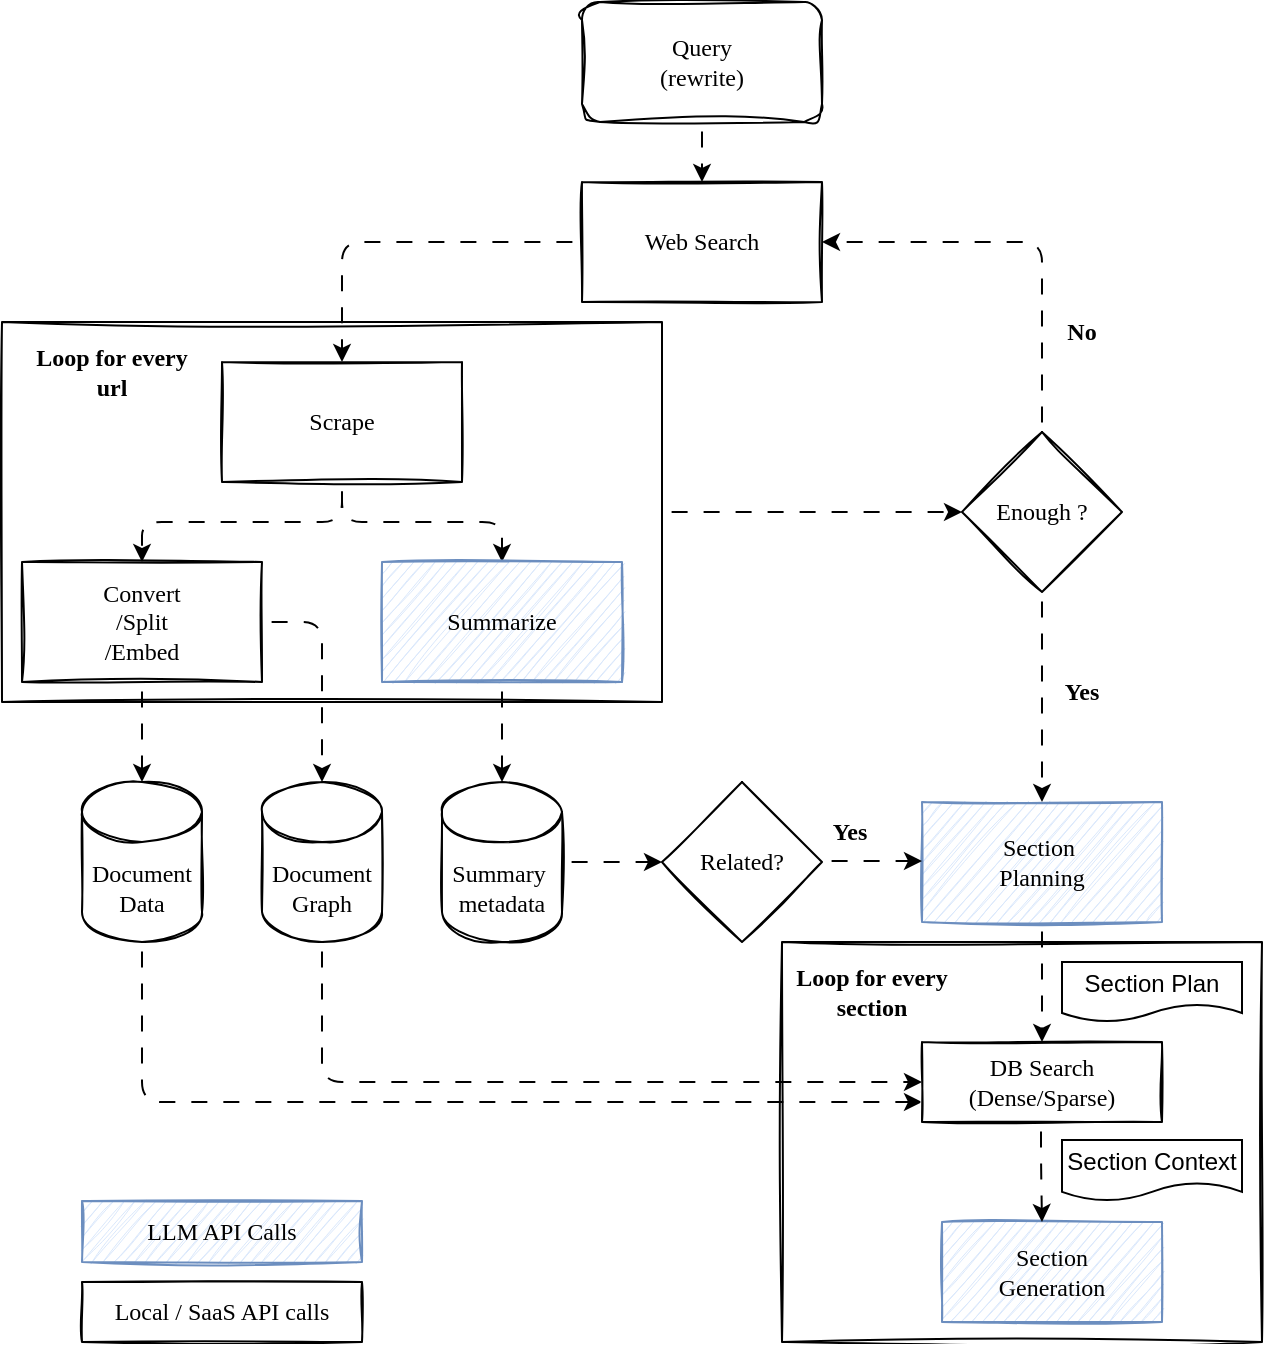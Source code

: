 <mxfile version="26.0.4">
  <diagram id="S7sYHaOpOqWzH8N34Rri" name="第 1 页">
    <mxGraphModel dx="1114" dy="894" grid="1" gridSize="10" guides="1" tooltips="1" connect="1" arrows="1" fold="1" page="1" pageScale="1" pageWidth="827" pageHeight="1169" math="0" shadow="0">
      <root>
        <mxCell id="0" />
        <mxCell id="1" parent="0" />
        <mxCell id="35" style="edgeStyle=orthogonalEdgeStyle;html=1;exitX=1;exitY=0.5;exitDx=0;exitDy=0;entryX=0;entryY=0.5;entryDx=0;entryDy=0;fontFamily=Georgia;flowAnimation=1;" parent="1" source="31" target="15" edge="1">
          <mxGeometry relative="1" as="geometry" />
        </mxCell>
        <mxCell id="31" value="" style="rounded=0;whiteSpace=wrap;html=1;sketch=1;fontFamily=Georgia;" parent="1" vertex="1">
          <mxGeometry x="20" y="160" width="330" height="190" as="geometry" />
        </mxCell>
        <mxCell id="22" value="" style="rounded=0;whiteSpace=wrap;html=1;sketch=1;fontFamily=Georgia;" parent="1" vertex="1">
          <mxGeometry x="410" y="470" width="240" height="200" as="geometry" />
        </mxCell>
        <mxCell id="24" style="edgeStyle=none;html=1;exitX=0.5;exitY=1;exitDx=0;exitDy=0;entryX=0.5;entryY=0;entryDx=0;entryDy=0;fontFamily=Georgia;orthogonalLoop=0;flowAnimation=1;" parent="1" source="10" target="11" edge="1">
          <mxGeometry relative="1" as="geometry" />
        </mxCell>
        <mxCell id="10" value="Query&lt;br&gt;(rewrite)" style="rounded=1;whiteSpace=wrap;html=1;fontFamily=Georgia;sketch=1;curveFitting=1;jiggle=2;" parent="1" vertex="1">
          <mxGeometry x="310" width="120" height="60" as="geometry" />
        </mxCell>
        <mxCell id="25" style="edgeStyle=orthogonalEdgeStyle;html=1;exitX=0;exitY=0.5;exitDx=0;exitDy=0;entryX=0.5;entryY=0;entryDx=0;entryDy=0;fontFamily=Georgia;flowAnimation=1;" parent="1" source="11" target="12" edge="1">
          <mxGeometry relative="1" as="geometry" />
        </mxCell>
        <mxCell id="11" value="Web Search" style="rounded=0;whiteSpace=wrap;html=1;sketch=1;fontFamily=Georgia;" parent="1" vertex="1">
          <mxGeometry x="310" y="90" width="120" height="60" as="geometry" />
        </mxCell>
        <mxCell id="26" style="edgeStyle=orthogonalEdgeStyle;html=1;exitX=0.5;exitY=1;exitDx=0;exitDy=0;fontFamily=Georgia;flowAnimation=1;" parent="1" source="12" target="13" edge="1">
          <mxGeometry relative="1" as="geometry" />
        </mxCell>
        <mxCell id="27" style="edgeStyle=orthogonalEdgeStyle;html=1;exitX=0.5;exitY=1;exitDx=0;exitDy=0;fontFamily=Georgia;flowAnimation=1;" parent="1" source="12" target="14" edge="1">
          <mxGeometry relative="1" as="geometry" />
        </mxCell>
        <mxCell id="12" value="Scrape" style="rounded=0;whiteSpace=wrap;html=1;sketch=1;fontFamily=Georgia;" parent="1" vertex="1">
          <mxGeometry x="130" y="180" width="120" height="60" as="geometry" />
        </mxCell>
        <mxCell id="28" style="edgeStyle=orthogonalEdgeStyle;html=1;exitX=0.5;exitY=1;exitDx=0;exitDy=0;fontFamily=Georgia;flowAnimation=1;" parent="1" source="13" target="16" edge="1">
          <mxGeometry relative="1" as="geometry" />
        </mxCell>
        <mxCell id="29" style="edgeStyle=orthogonalEdgeStyle;html=1;exitX=1;exitY=0.5;exitDx=0;exitDy=0;fontFamily=Georgia;flowAnimation=1;" parent="1" source="13" target="18" edge="1">
          <mxGeometry relative="1" as="geometry" />
        </mxCell>
        <mxCell id="13" value="Convert&lt;br&gt;/Split&lt;br&gt;/Embed" style="rounded=0;whiteSpace=wrap;html=1;sketch=1;fontFamily=Georgia;" parent="1" vertex="1">
          <mxGeometry x="30" y="280" width="120" height="60" as="geometry" />
        </mxCell>
        <mxCell id="30" style="edgeStyle=orthogonalEdgeStyle;html=1;exitX=0.5;exitY=1;exitDx=0;exitDy=0;fontFamily=Georgia;flowAnimation=1;" parent="1" source="14" target="17" edge="1">
          <mxGeometry relative="1" as="geometry" />
        </mxCell>
        <mxCell id="14" value="Summarize" style="rounded=0;whiteSpace=wrap;html=1;sketch=1;fontFamily=Georgia;fillStyle=auto;fillColor=#dae8fc;strokeColor=#6c8ebf;gradientColor=none;" parent="1" vertex="1">
          <mxGeometry x="210" y="280" width="120" height="60" as="geometry" />
        </mxCell>
        <mxCell id="33" style="edgeStyle=orthogonalEdgeStyle;html=1;exitX=0.5;exitY=0;exitDx=0;exitDy=0;entryX=1;entryY=0.5;entryDx=0;entryDy=0;fontFamily=Georgia;flowAnimation=1;" parent="1" source="15" target="11" edge="1">
          <mxGeometry relative="1" as="geometry" />
        </mxCell>
        <mxCell id="36" style="edgeStyle=orthogonalEdgeStyle;html=1;exitX=0.5;exitY=1;exitDx=0;exitDy=0;entryX=0.5;entryY=0;entryDx=0;entryDy=0;fontFamily=Georgia;flowAnimation=1;" parent="1" source="15" target="21" edge="1">
          <mxGeometry relative="1" as="geometry" />
        </mxCell>
        <mxCell id="15" value="Enough ?" style="rhombus;whiteSpace=wrap;html=1;sketch=1;fontFamily=Georgia;" parent="1" vertex="1">
          <mxGeometry x="500" y="215" width="80" height="80" as="geometry" />
        </mxCell>
        <mxCell id="40" style="edgeStyle=orthogonalEdgeStyle;html=1;exitX=0.5;exitY=1;exitDx=0;exitDy=0;exitPerimeter=0;entryX=0;entryY=0.75;entryDx=0;entryDy=0;fontFamily=Georgia;flowAnimation=1;" parent="1" source="16" target="19" edge="1">
          <mxGeometry relative="1" as="geometry">
            <Array as="points">
              <mxPoint x="90" y="550" />
            </Array>
          </mxGeometry>
        </mxCell>
        <mxCell id="16" value="Document&lt;br&gt;Data" style="shape=cylinder3;whiteSpace=wrap;html=1;boundedLbl=1;backgroundOutline=1;size=15;sketch=1;fontFamily=Georgia;" parent="1" vertex="1">
          <mxGeometry x="60" y="390" width="60" height="80" as="geometry" />
        </mxCell>
        <mxCell id="37" style="edgeStyle=orthogonalEdgeStyle;html=1;exitX=1;exitY=0.5;exitDx=0;exitDy=0;exitPerimeter=0;entryX=0;entryY=0.5;entryDx=0;entryDy=0;fontFamily=Georgia;flowAnimation=1;" parent="1" source="17" target="49" edge="1">
          <mxGeometry relative="1" as="geometry" />
        </mxCell>
        <mxCell id="17" value="Summary&amp;nbsp;&lt;br&gt;metadata" style="shape=cylinder3;whiteSpace=wrap;html=1;boundedLbl=1;backgroundOutline=1;size=15;sketch=1;fontFamily=Georgia;" parent="1" vertex="1">
          <mxGeometry x="240" y="390" width="60" height="80" as="geometry" />
        </mxCell>
        <mxCell id="39" style="edgeStyle=orthogonalEdgeStyle;html=1;exitX=0.5;exitY=1;exitDx=0;exitDy=0;exitPerimeter=0;entryX=0;entryY=0.5;entryDx=0;entryDy=0;fontFamily=Georgia;flowAnimation=1;" parent="1" source="18" target="19" edge="1">
          <mxGeometry relative="1" as="geometry">
            <Array as="points">
              <mxPoint x="180" y="540" />
            </Array>
          </mxGeometry>
        </mxCell>
        <mxCell id="18" value="Document&lt;br&gt;Graph" style="shape=cylinder3;whiteSpace=wrap;html=1;boundedLbl=1;backgroundOutline=1;size=15;sketch=1;fontFamily=Georgia;" parent="1" vertex="1">
          <mxGeometry x="150" y="390" width="60" height="80" as="geometry" />
        </mxCell>
        <mxCell id="19" value="DB Search&lt;br&gt;(Dense/Sparse)" style="rounded=0;whiteSpace=wrap;html=1;sketch=1;fontFamily=Georgia;" parent="1" vertex="1">
          <mxGeometry x="480" y="520" width="120" height="40" as="geometry" />
        </mxCell>
        <mxCell id="20" value="Section&lt;br&gt;Generation" style="rounded=0;whiteSpace=wrap;html=1;sketch=1;fontFamily=Georgia;fillColor=#dae8fc;strokeColor=#6c8ebf;gradientColor=none;" parent="1" vertex="1">
          <mxGeometry x="490" y="610" width="110" height="50" as="geometry" />
        </mxCell>
        <mxCell id="38" style="edgeStyle=orthogonalEdgeStyle;html=1;exitX=0.5;exitY=1;exitDx=0;exitDy=0;entryX=0.5;entryY=0;entryDx=0;entryDy=0;fontFamily=Georgia;flowAnimation=1;" parent="1" source="21" target="19" edge="1">
          <mxGeometry relative="1" as="geometry" />
        </mxCell>
        <mxCell id="21" value="Section&amp;nbsp;&lt;br&gt;Planning" style="rounded=0;whiteSpace=wrap;html=1;sketch=1;fontFamily=Georgia;fillColor=#dae8fc;strokeColor=#6c8ebf;gradientColor=none;" parent="1" vertex="1">
          <mxGeometry x="480" y="400" width="120" height="60" as="geometry" />
        </mxCell>
        <mxCell id="23" value="Loop for every section" style="text;html=1;strokeColor=none;fillColor=none;align=center;verticalAlign=middle;whiteSpace=wrap;rounded=0;sketch=1;fontFamily=Georgia;fontStyle=1" parent="1" vertex="1">
          <mxGeometry x="410" y="480" width="90" height="30" as="geometry" />
        </mxCell>
        <mxCell id="34" value="&lt;b&gt;No&lt;/b&gt;" style="text;html=1;strokeColor=none;fillColor=none;align=center;verticalAlign=middle;whiteSpace=wrap;rounded=0;sketch=1;fontFamily=Georgia;" parent="1" vertex="1">
          <mxGeometry x="530" y="150" width="60" height="30" as="geometry" />
        </mxCell>
        <mxCell id="42" value="&lt;b&gt;Yes&lt;/b&gt;" style="text;html=1;strokeColor=none;fillColor=none;align=center;verticalAlign=middle;whiteSpace=wrap;rounded=0;sketch=1;fontFamily=Georgia;" parent="1" vertex="1">
          <mxGeometry x="530" y="330" width="60" height="30" as="geometry" />
        </mxCell>
        <mxCell id="44" value="Section Plan" style="shape=document;whiteSpace=wrap;html=1;boundedLbl=1;" parent="1" vertex="1">
          <mxGeometry x="550" y="480" width="90" height="30" as="geometry" />
        </mxCell>
        <mxCell id="45" value="Section Context" style="shape=document;whiteSpace=wrap;html=1;boundedLbl=1;" parent="1" vertex="1">
          <mxGeometry x="550" y="569" width="90" height="30.5" as="geometry" />
        </mxCell>
        <mxCell id="46" value="LLM API Calls" style="rounded=0;whiteSpace=wrap;html=1;sketch=1;fontFamily=Georgia;fillColor=#dae8fc;strokeColor=#6c8ebf;gradientColor=none;" parent="1" vertex="1">
          <mxGeometry x="60" y="599.5" width="140" height="30.5" as="geometry" />
        </mxCell>
        <mxCell id="47" value="Local / SaaS API calls" style="rounded=0;whiteSpace=wrap;html=1;sketch=1;fontFamily=Georgia;" parent="1" vertex="1">
          <mxGeometry x="60" y="640" width="140" height="30" as="geometry" />
        </mxCell>
        <mxCell id="48" value="Loop for every url" style="text;html=1;strokeColor=none;fillColor=none;align=center;verticalAlign=middle;whiteSpace=wrap;rounded=0;sketch=1;fontFamily=Georgia;fontStyle=1" parent="1" vertex="1">
          <mxGeometry x="30" y="170" width="90" height="30" as="geometry" />
        </mxCell>
        <mxCell id="49" value="Related?" style="rhombus;whiteSpace=wrap;html=1;sketch=1;fontFamily=Georgia;" parent="1" vertex="1">
          <mxGeometry x="350" y="390" width="80" height="80" as="geometry" />
        </mxCell>
        <mxCell id="51" style="edgeStyle=orthogonalEdgeStyle;html=1;exitX=1;exitY=0.5;exitDx=0;exitDy=0;exitPerimeter=0;entryX=0;entryY=0.5;entryDx=0;entryDy=0;fontFamily=Georgia;flowAnimation=1;" parent="1" edge="1">
          <mxGeometry relative="1" as="geometry">
            <mxPoint x="430" y="429.5" as="sourcePoint" />
            <mxPoint x="480" y="429.5" as="targetPoint" />
          </mxGeometry>
        </mxCell>
        <mxCell id="52" value="&lt;b&gt;Yes&lt;/b&gt;" style="text;html=1;strokeColor=none;fillColor=none;align=center;verticalAlign=middle;whiteSpace=wrap;rounded=0;sketch=1;fontFamily=Georgia;" parent="1" vertex="1">
          <mxGeometry x="414" y="400" width="60" height="30" as="geometry" />
        </mxCell>
        <mxCell id="55" style="edgeStyle=orthogonalEdgeStyle;html=1;exitX=0.5;exitY=1;exitDx=0;exitDy=0;fontFamily=Georgia;flowAnimation=1;" edge="1" parent="1">
          <mxGeometry relative="1" as="geometry">
            <mxPoint x="539.5" y="560" as="sourcePoint" />
            <mxPoint x="540" y="610" as="targetPoint" />
            <Array as="points">
              <mxPoint x="540" y="580" />
              <mxPoint x="540" y="580" />
            </Array>
          </mxGeometry>
        </mxCell>
      </root>
    </mxGraphModel>
  </diagram>
</mxfile>
